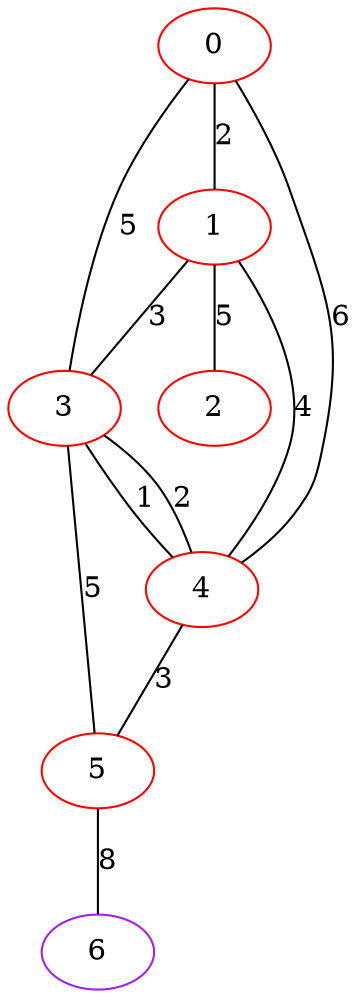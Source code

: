 graph "" {
0 [color=red, weight=1];
1 [color=red, weight=1];
2 [color=red, weight=1];
3 [color=red, weight=1];
4 [color=red, weight=1];
5 [color=red, weight=1];
6 [color=purple, weight=4];
0 -- 1  [key=0, label=2];
0 -- 3  [key=0, label=5];
0 -- 4  [key=0, label=6];
1 -- 2  [key=0, label=5];
1 -- 3  [key=0, label=3];
1 -- 4  [key=0, label=4];
3 -- 4  [key=0, label=1];
3 -- 4  [key=1, label=2];
3 -- 5  [key=0, label=5];
4 -- 5  [key=0, label=3];
5 -- 6  [key=0, label=8];
}

